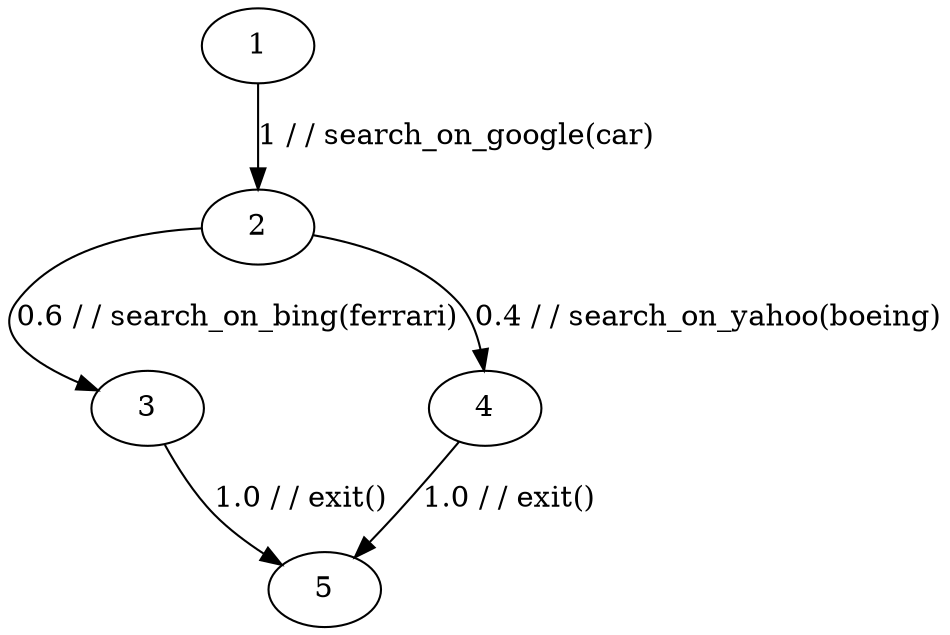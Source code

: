 digraph normal_user {
	// States
	1
	2
	3
	4
	5

	// Transitions
	1 -> 2 [label = "1 / / search_on_google(car)"];
	2 -> 3 [label = "0.6 / / search_on_bing(ferrari)"];
	2 -> 4 [label = "0.4 / / search_on_yahoo(boeing)"];
	3 -> 5 [label = "1.0 / / exit()"];
	4 -> 5 [label = "1.0 / / exit()"];
}
